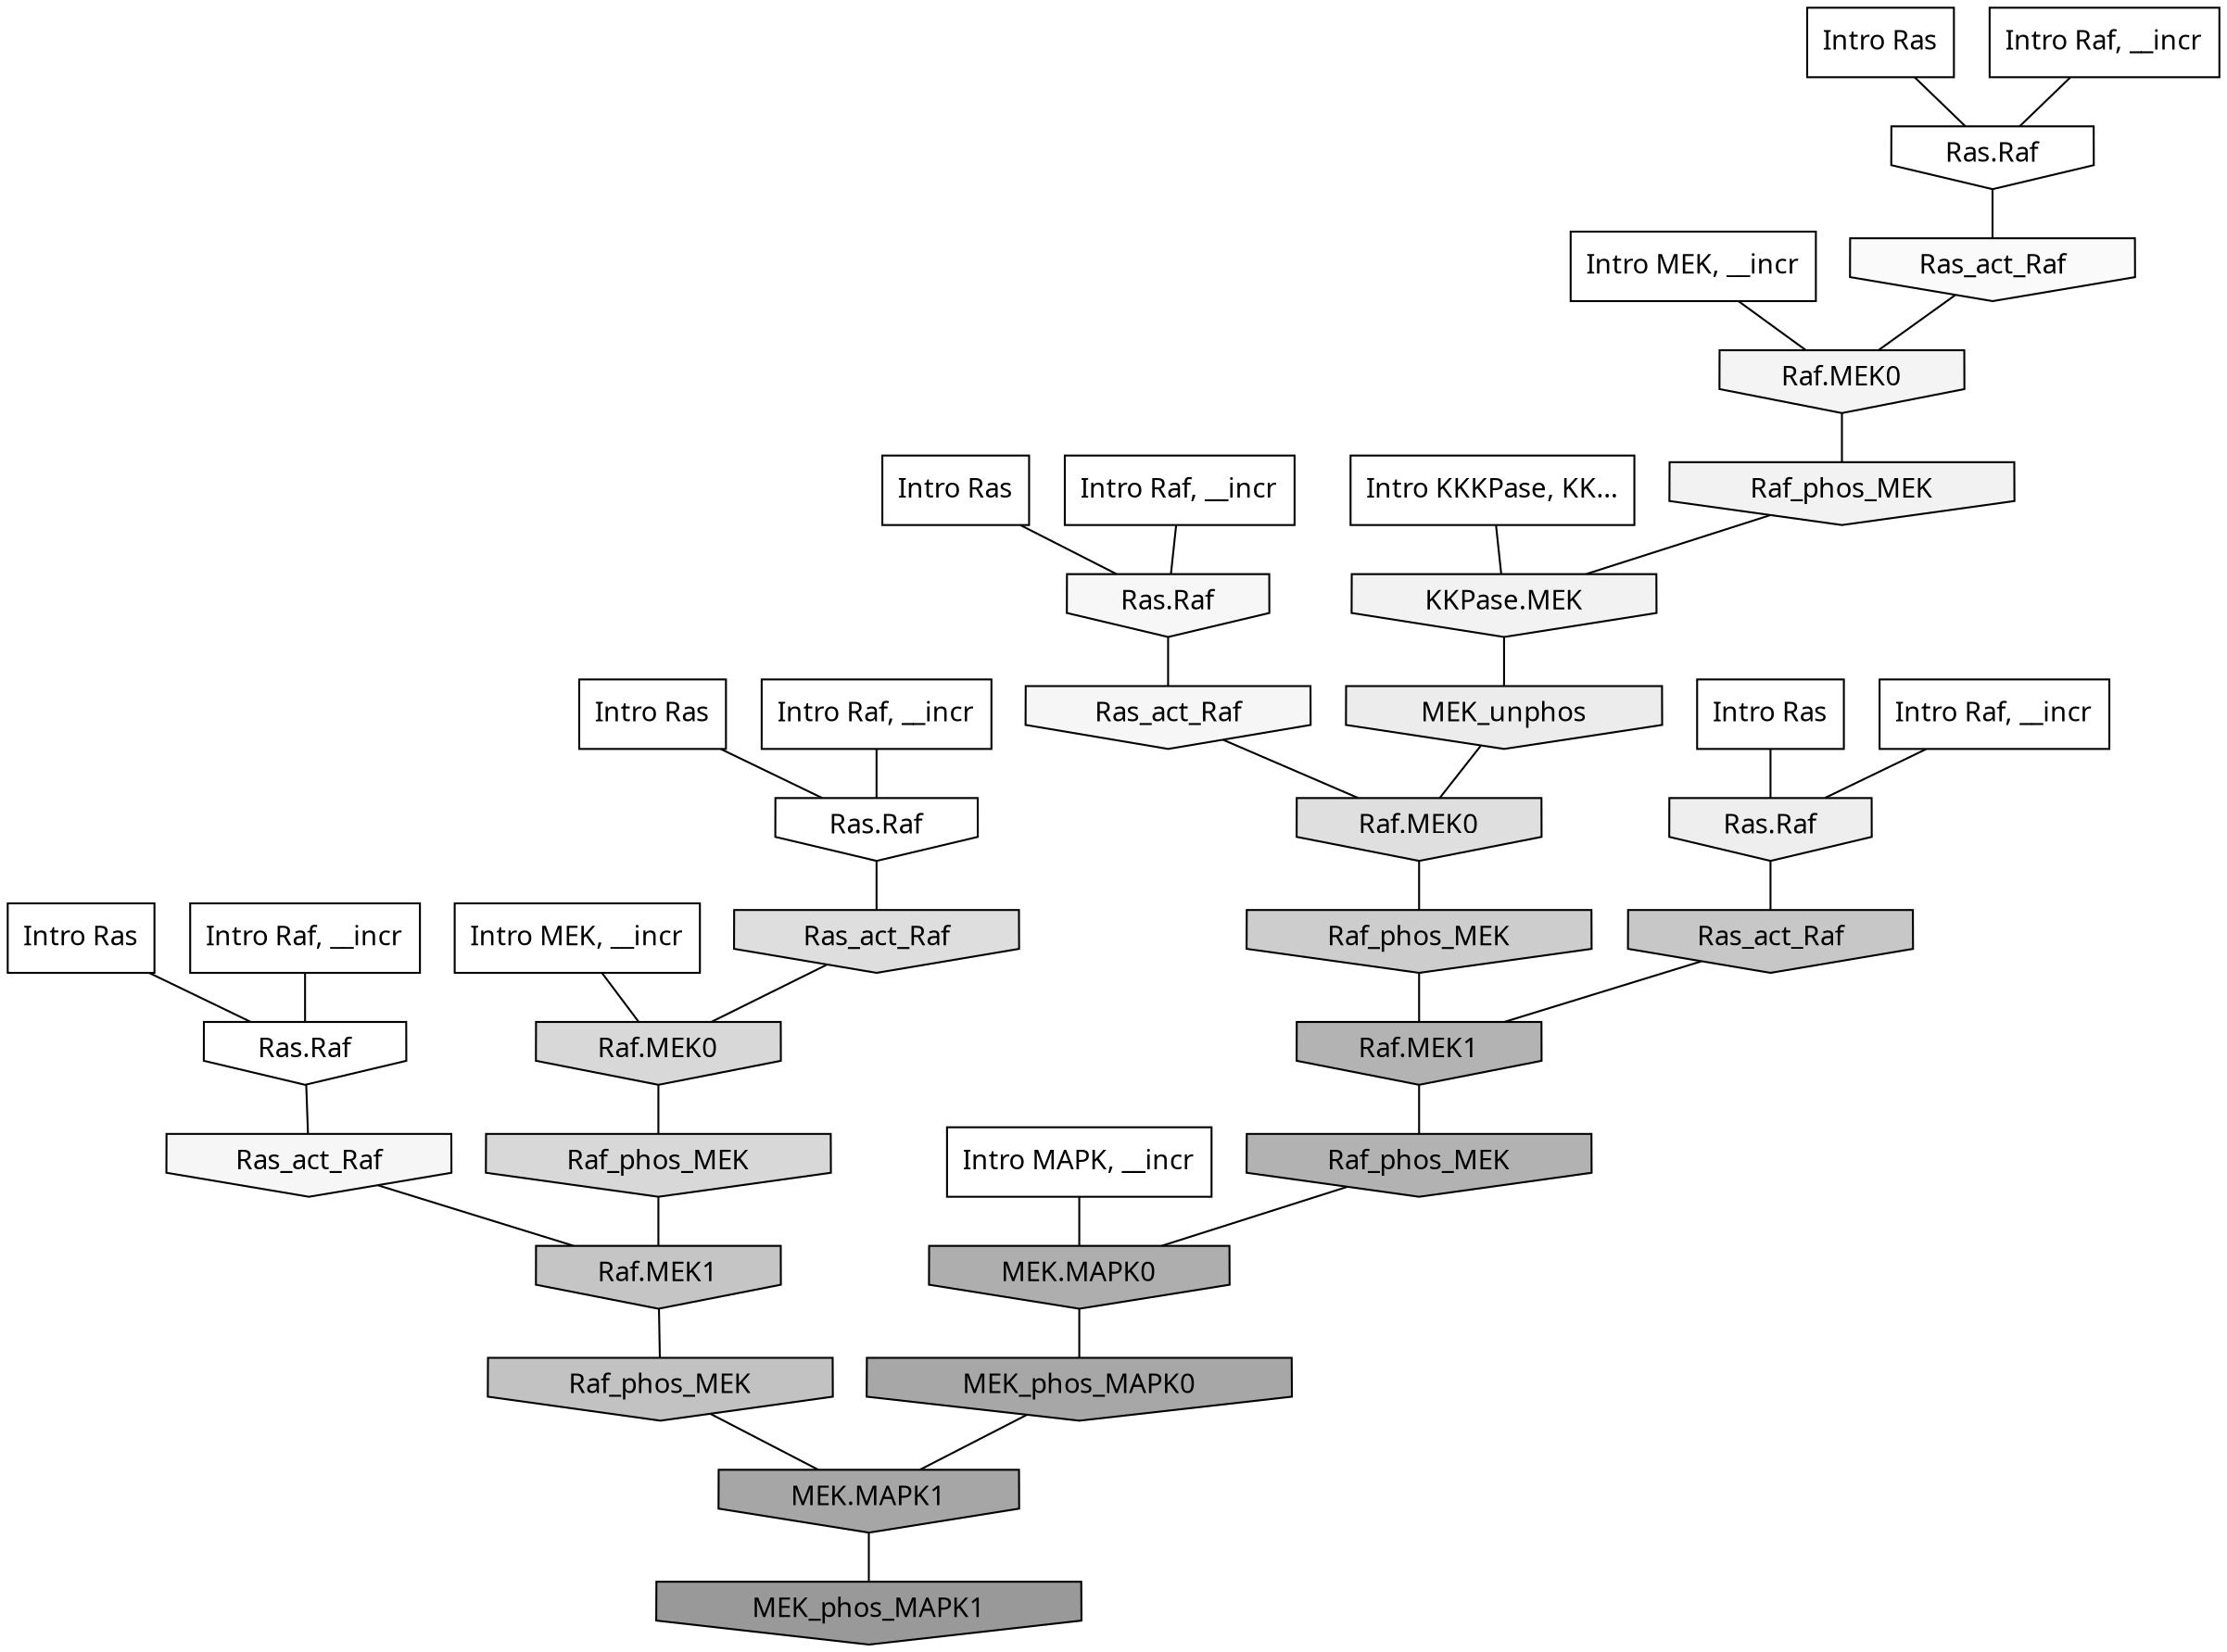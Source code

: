 digraph G{
  rankdir="TB";
  ranksep=0.30;
  node [fontname="CMU Serif"];
  edge [fontname="CMU Serif"];
  
  2 [label="Intro Ras", shape=rectangle, style=filled, fillcolor="0.000 0.000 1.000"]
  
  5 [label="Intro Ras", shape=rectangle, style=filled, fillcolor="0.000 0.000 1.000"]
  
  38 [label="Intro Ras", shape=rectangle, style=filled, fillcolor="0.000 0.000 1.000"]
  
  77 [label="Intro Ras", shape=rectangle, style=filled, fillcolor="0.000 0.000 1.000"]
  
  89 [label="Intro Ras", shape=rectangle, style=filled, fillcolor="0.000 0.000 1.000"]
  
  216 [label="Intro Raf, __incr", shape=rectangle, style=filled, fillcolor="0.000 0.000 1.000"]
  
  263 [label="Intro Raf, __incr", shape=rectangle, style=filled, fillcolor="0.000 0.000 1.000"]
  
  550 [label="Intro Raf, __incr", shape=rectangle, style=filled, fillcolor="0.000 0.000 1.000"]
  
  582 [label="Intro Raf, __incr", shape=rectangle, style=filled, fillcolor="0.000 0.000 1.000"]
  
  668 [label="Intro Raf, __incr", shape=rectangle, style=filled, fillcolor="0.000 0.000 1.000"]
  
  1718 [label="Intro MEK, __incr", shape=rectangle, style=filled, fillcolor="0.000 0.000 1.000"]
  
  1882 [label="Intro MEK, __incr", shape=rectangle, style=filled, fillcolor="0.000 0.000 1.000"]
  
  2462 [label="Intro MAPK, __incr", shape=rectangle, style=filled, fillcolor="0.000 0.000 1.000"]
  
  3160 [label="Intro KKKPase, KK...", shape=rectangle, style=filled, fillcolor="0.000 0.000 1.000"]
  
  3273 [label="Ras.Raf", shape=invhouse, style=filled, fillcolor="0.000 0.000 1.000"]
  
  3289 [label="Ras.Raf", shape=invhouse, style=filled, fillcolor="0.000 0.000 1.000"]
  
  3322 [label="Ras.Raf", shape=invhouse, style=filled, fillcolor="0.000 0.000 0.998"]
  
  3451 [label="Ras_act_Raf", shape=invhouse, style=filled, fillcolor="0.000 0.000 0.978"]
  
  3541 [label="Ras.Raf", shape=invhouse, style=filled, fillcolor="0.000 0.000 0.966"]
  
  3560 [label="Ras_act_Raf", shape=invhouse, style=filled, fillcolor="0.000 0.000 0.963"]
  
  3577 [label="Ras_act_Raf", shape=invhouse, style=filled, fillcolor="0.000 0.000 0.961"]
  
  3626 [label="Raf.MEK0", shape=invhouse, style=filled, fillcolor="0.000 0.000 0.956"]
  
  3722 [label="Raf_phos_MEK", shape=invhouse, style=filled, fillcolor="0.000 0.000 0.946"]
  
  3733 [label="KKPase.MEK", shape=invhouse, style=filled, fillcolor="0.000 0.000 0.946"]
  
  3975 [label="Ras.Raf", shape=invhouse, style=filled, fillcolor="0.000 0.000 0.930"]
  
  4097 [label="MEK_unphos", shape=invhouse, style=filled, fillcolor="0.000 0.000 0.922"]
  
  4860 [label="Raf.MEK0", shape=invhouse, style=filled, fillcolor="0.000 0.000 0.875"]
  
  4925 [label="Ras_act_Raf", shape=invhouse, style=filled, fillcolor="0.000 0.000 0.871"]
  
  5353 [label="Raf.MEK0", shape=invhouse, style=filled, fillcolor="0.000 0.000 0.847"]
  
  5367 [label="Raf_phos_MEK", shape=invhouse, style=filled, fillcolor="0.000 0.000 0.846"]
  
  6146 [label="Raf_phos_MEK", shape=invhouse, style=filled, fillcolor="0.000 0.000 0.804"]
  
  6741 [label="Ras_act_Raf", shape=invhouse, style=filled, fillcolor="0.000 0.000 0.781"]
  
  6983 [label="Raf.MEK1", shape=invhouse, style=filled, fillcolor="0.000 0.000 0.773"]
  
  7377 [label="Raf_phos_MEK", shape=invhouse, style=filled, fillcolor="0.000 0.000 0.760"]
  
  9508 [label="Raf.MEK1", shape=invhouse, style=filled, fillcolor="0.000 0.000 0.701"]
  
  9605 [label="Raf_phos_MEK", shape=invhouse, style=filled, fillcolor="0.000 0.000 0.699"]
  
  10449 [label="MEK.MAPK0", shape=invhouse, style=filled, fillcolor="0.000 0.000 0.682"]
  
  12045 [label="MEK_phos_MAPK0", shape=invhouse, style=filled, fillcolor="0.000 0.000 0.653"]
  
  12284 [label="MEK.MAPK1", shape=invhouse, style=filled, fillcolor="0.000 0.000 0.649"]
  
  15605 [label="MEK_phos_MAPK1", shape=invhouse, style=filled, fillcolor="0.000 0.000 0.600"]
  
  
  12284 -> 15605 [dir=none, color="0.000 0.000 0.000"] 
  12045 -> 12284 [dir=none, color="0.000 0.000 0.000"] 
  10449 -> 12045 [dir=none, color="0.000 0.000 0.000"] 
  9605 -> 10449 [dir=none, color="0.000 0.000 0.000"] 
  9508 -> 9605 [dir=none, color="0.000 0.000 0.000"] 
  7377 -> 12284 [dir=none, color="0.000 0.000 0.000"] 
  6983 -> 7377 [dir=none, color="0.000 0.000 0.000"] 
  6741 -> 9508 [dir=none, color="0.000 0.000 0.000"] 
  6146 -> 9508 [dir=none, color="0.000 0.000 0.000"] 
  5367 -> 6983 [dir=none, color="0.000 0.000 0.000"] 
  5353 -> 5367 [dir=none, color="0.000 0.000 0.000"] 
  4925 -> 5353 [dir=none, color="0.000 0.000 0.000"] 
  4860 -> 6146 [dir=none, color="0.000 0.000 0.000"] 
  4097 -> 4860 [dir=none, color="0.000 0.000 0.000"] 
  3975 -> 6741 [dir=none, color="0.000 0.000 0.000"] 
  3733 -> 4097 [dir=none, color="0.000 0.000 0.000"] 
  3722 -> 3733 [dir=none, color="0.000 0.000 0.000"] 
  3626 -> 3722 [dir=none, color="0.000 0.000 0.000"] 
  3577 -> 4860 [dir=none, color="0.000 0.000 0.000"] 
  3560 -> 6983 [dir=none, color="0.000 0.000 0.000"] 
  3541 -> 3577 [dir=none, color="0.000 0.000 0.000"] 
  3451 -> 3626 [dir=none, color="0.000 0.000 0.000"] 
  3322 -> 3560 [dir=none, color="0.000 0.000 0.000"] 
  3289 -> 3451 [dir=none, color="0.000 0.000 0.000"] 
  3273 -> 4925 [dir=none, color="0.000 0.000 0.000"] 
  3160 -> 3733 [dir=none, color="0.000 0.000 0.000"] 
  2462 -> 10449 [dir=none, color="0.000 0.000 0.000"] 
  1882 -> 3626 [dir=none, color="0.000 0.000 0.000"] 
  1718 -> 5353 [dir=none, color="0.000 0.000 0.000"] 
  668 -> 3541 [dir=none, color="0.000 0.000 0.000"] 
  582 -> 3975 [dir=none, color="0.000 0.000 0.000"] 
  550 -> 3322 [dir=none, color="0.000 0.000 0.000"] 
  263 -> 3289 [dir=none, color="0.000 0.000 0.000"] 
  216 -> 3273 [dir=none, color="0.000 0.000 0.000"] 
  89 -> 3541 [dir=none, color="0.000 0.000 0.000"] 
  77 -> 3273 [dir=none, color="0.000 0.000 0.000"] 
  38 -> 3975 [dir=none, color="0.000 0.000 0.000"] 
  5 -> 3289 [dir=none, color="0.000 0.000 0.000"] 
  2 -> 3322 [dir=none, color="0.000 0.000 0.000"] 
  
  }
